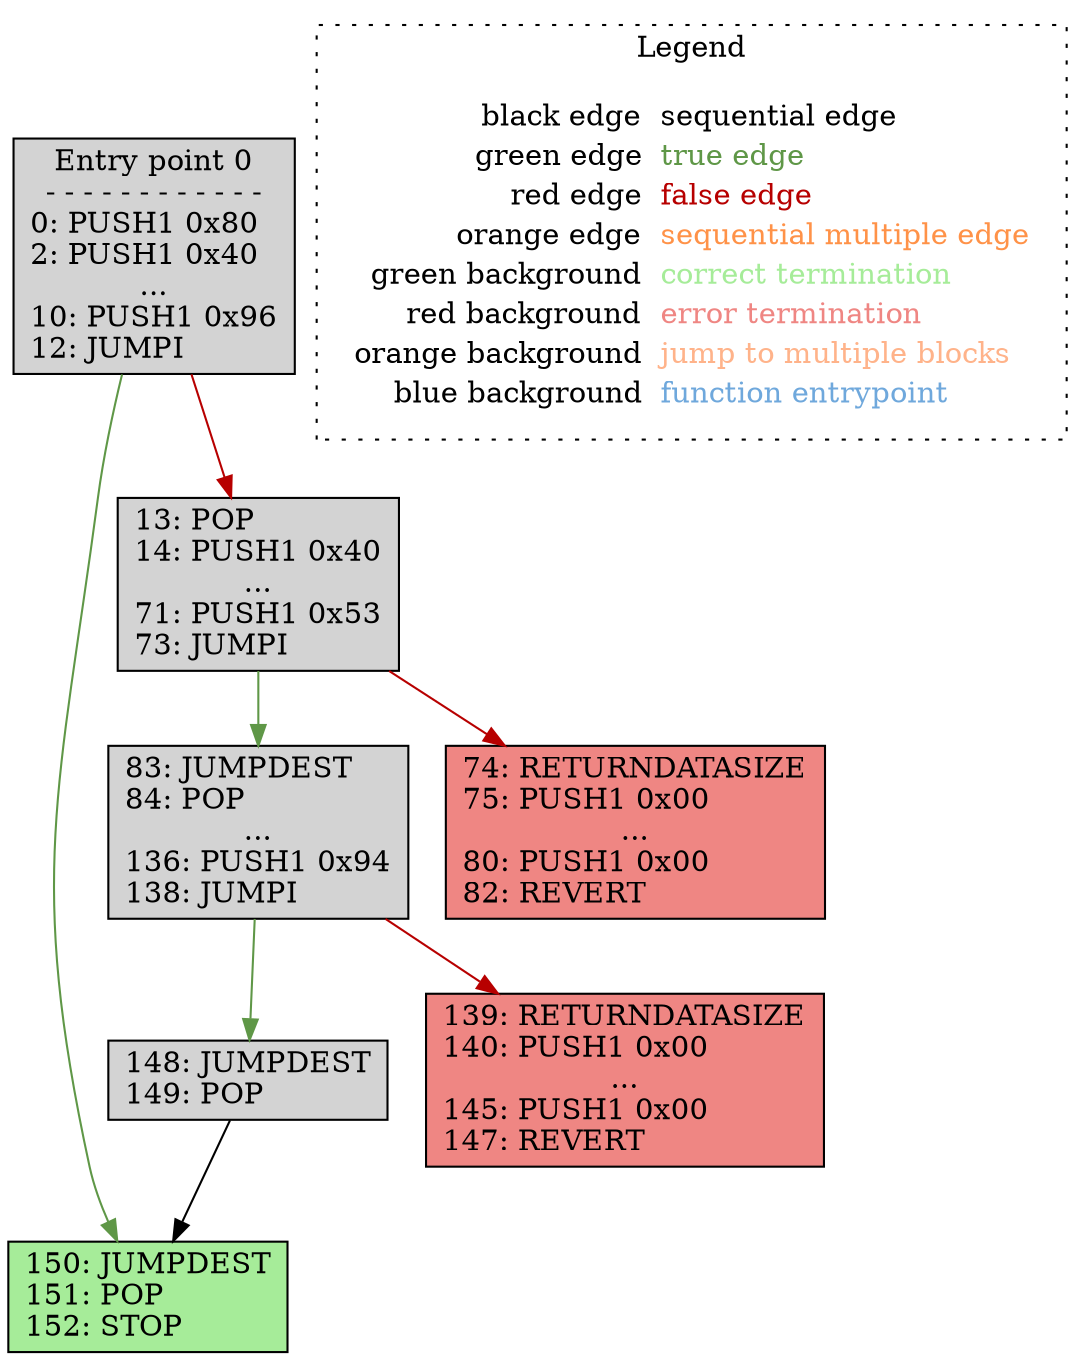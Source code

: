 digraph CFG {
	rankdir=TB;
	83 [label="83: JUMPDEST\l84: POP\l...
136: PUSH1 0x94\l138: JUMPI\l", shape=box, style=filled, fillcolor="#D3D3D3"];
	150 [label="150: JUMPDEST\l151: POP\l152: STOP\l", shape=box, style=filled, fillcolor="#A6EC99"];
	74 [label="74: RETURNDATASIZE\l75: PUSH1 0x00\l...
80: PUSH1 0x00\l82: REVERT\l", shape=box, style=filled, fillcolor="#EF8683"];
	148 [label="148: JUMPDEST\l149: POP\l", shape=box, style=filled, fillcolor="#D3D3D3"];
	13 [label="13: POP\l14: PUSH1 0x40\l...
71: PUSH1 0x53\l73: JUMPI\l", shape=box, style=filled, fillcolor="#D3D3D3"];
	139 [label="139: RETURNDATASIZE\l140: PUSH1 0x00\l...
145: PUSH1 0x00\l147: REVERT\l", shape=box, style=filled, fillcolor="#EF8683"];
	0 [label="Entry point 0\n- - - - - - - - - - - -\n0: PUSH1 0x80\l2: PUSH1 0x40\l...
10: PUSH1 0x96\l12: JUMPI\l", shape=box, style=filled, fillcolor="#D3D3D3"];
	83 -> 148 [color="#5F9747"];
	83 -> 139 [color="#B70000"];
	148 -> 150 [color=black];
	13 -> 83 [color="#5F9747"];
	13 -> 74 [color="#B70000"];
	0 -> 150 [color="#5F9747"];
	0 -> 13 [color="#B70000"];
	subgraph cluster_legend {
		label="Legend";
		style=dotted;
		node [shape=plaintext];
		"legend" [label=<<table border="0" cellpadding="2" cellspacing="0" cellborder="0">
			<tr><td align="right">black edge&nbsp;</td><td align="left"><font color="#000000">sequential edge</font></td></tr>
			<tr><td align="right">green edge&nbsp;</td><td align="left"><font color="#5F9747">true edge</font></td></tr>
			<tr><td align="right">red edge&nbsp;</td><td align="left"><font color="#B70000">false edge</font></td></tr>
			<tr><td align="right">orange edge&nbsp;</td><td align="left"><font color="#FF9248">sequential multiple edge</font></td></tr>
			<tr><td align="right">green background&nbsp;</td><td align="left"><font color="#A6EC99">correct termination</font></td></tr>
			<tr><td align="right">red background&nbsp;</td><td align="left"><font color="#EF8683">error termination</font></td></tr>
			<tr><td align="right">orange background&nbsp;</td><td align="left"><font color="#FFB38A">jump to multiple blocks</font></td></tr>
			<tr><td align="right">blue background&nbsp;</td><td align="left"><font color="#6FA8DC">function entrypoint</font></td></tr>
		</table>>];
	}
}
